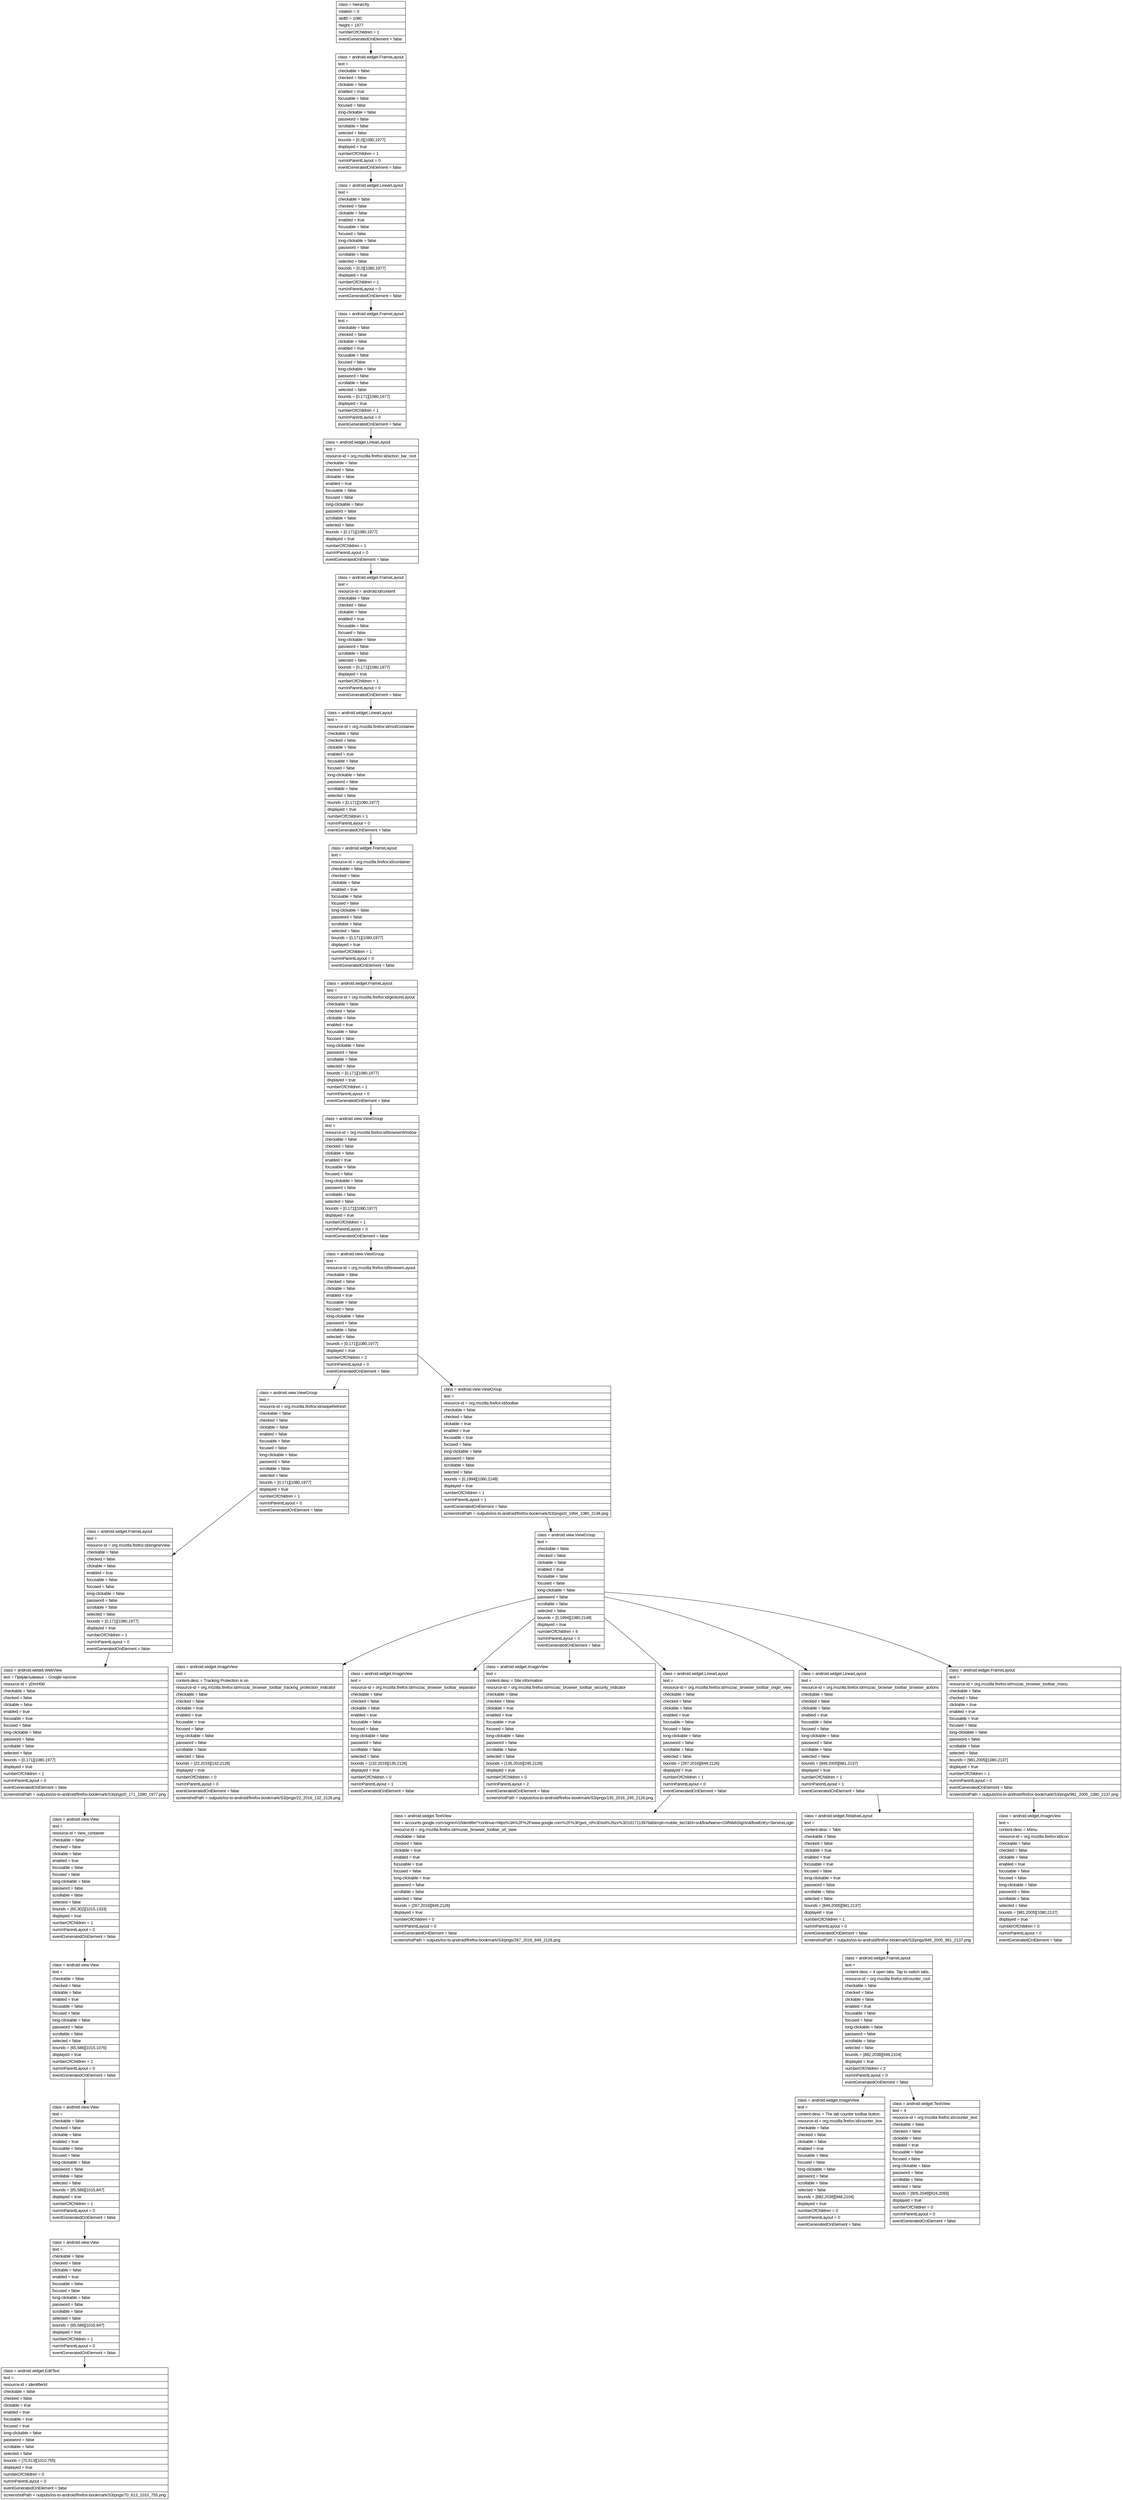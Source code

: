 digraph Layout {

	node [shape=record fontname=Arial];

	0	[label="{class = hierarchy\l|rotation = 0\l|width = 1080\l|height = 1977\l|numberOfChildren = 1\l|eventGeneratedOnElement = false \l}"]
	1	[label="{class = android.widget.FrameLayout\l|text = \l|checkable = false\l|checked = false\l|clickable = false\l|enabled = true\l|focusable = false\l|focused = false\l|long-clickable = false\l|password = false\l|scrollable = false\l|selected = false\l|bounds = [0,0][1080,1977]\l|displayed = true\l|numberOfChildren = 1\l|numInParentLayout = 0\l|eventGeneratedOnElement = false \l}"]
	2	[label="{class = android.widget.LinearLayout\l|text = \l|checkable = false\l|checked = false\l|clickable = false\l|enabled = true\l|focusable = false\l|focused = false\l|long-clickable = false\l|password = false\l|scrollable = false\l|selected = false\l|bounds = [0,0][1080,1977]\l|displayed = true\l|numberOfChildren = 1\l|numInParentLayout = 0\l|eventGeneratedOnElement = false \l}"]
	3	[label="{class = android.widget.FrameLayout\l|text = \l|checkable = false\l|checked = false\l|clickable = false\l|enabled = true\l|focusable = false\l|focused = false\l|long-clickable = false\l|password = false\l|scrollable = false\l|selected = false\l|bounds = [0,171][1080,1977]\l|displayed = true\l|numberOfChildren = 1\l|numInParentLayout = 0\l|eventGeneratedOnElement = false \l}"]
	4	[label="{class = android.widget.LinearLayout\l|text = \l|resource-id = org.mozilla.firefox:id/action_bar_root\l|checkable = false\l|checked = false\l|clickable = false\l|enabled = true\l|focusable = false\l|focused = false\l|long-clickable = false\l|password = false\l|scrollable = false\l|selected = false\l|bounds = [0,171][1080,1977]\l|displayed = true\l|numberOfChildren = 1\l|numInParentLayout = 0\l|eventGeneratedOnElement = false \l}"]
	5	[label="{class = android.widget.FrameLayout\l|text = \l|resource-id = android:id/content\l|checkable = false\l|checked = false\l|clickable = false\l|enabled = true\l|focusable = false\l|focused = false\l|long-clickable = false\l|password = false\l|scrollable = false\l|selected = false\l|bounds = [0,171][1080,1977]\l|displayed = true\l|numberOfChildren = 1\l|numInParentLayout = 0\l|eventGeneratedOnElement = false \l}"]
	6	[label="{class = android.widget.LinearLayout\l|text = \l|resource-id = org.mozilla.firefox:id/rootContainer\l|checkable = false\l|checked = false\l|clickable = false\l|enabled = true\l|focusable = false\l|focused = false\l|long-clickable = false\l|password = false\l|scrollable = false\l|selected = false\l|bounds = [0,171][1080,1977]\l|displayed = true\l|numberOfChildren = 1\l|numInParentLayout = 0\l|eventGeneratedOnElement = false \l}"]
	7	[label="{class = android.widget.FrameLayout\l|text = \l|resource-id = org.mozilla.firefox:id/container\l|checkable = false\l|checked = false\l|clickable = false\l|enabled = true\l|focusable = false\l|focused = false\l|long-clickable = false\l|password = false\l|scrollable = false\l|selected = false\l|bounds = [0,171][1080,1977]\l|displayed = true\l|numberOfChildren = 1\l|numInParentLayout = 0\l|eventGeneratedOnElement = false \l}"]
	8	[label="{class = android.widget.FrameLayout\l|text = \l|resource-id = org.mozilla.firefox:id/gestureLayout\l|checkable = false\l|checked = false\l|clickable = false\l|enabled = true\l|focusable = false\l|focused = false\l|long-clickable = false\l|password = false\l|scrollable = false\l|selected = false\l|bounds = [0,171][1080,1977]\l|displayed = true\l|numberOfChildren = 1\l|numInParentLayout = 0\l|eventGeneratedOnElement = false \l}"]
	9	[label="{class = android.view.ViewGroup\l|text = \l|resource-id = org.mozilla.firefox:id/browserWindow\l|checkable = false\l|checked = false\l|clickable = false\l|enabled = true\l|focusable = false\l|focused = false\l|long-clickable = false\l|password = false\l|scrollable = false\l|selected = false\l|bounds = [0,171][1080,1977]\l|displayed = true\l|numberOfChildren = 1\l|numInParentLayout = 0\l|eventGeneratedOnElement = false \l}"]
	10	[label="{class = android.view.ViewGroup\l|text = \l|resource-id = org.mozilla.firefox:id/browserLayout\l|checkable = false\l|checked = false\l|clickable = false\l|enabled = true\l|focusable = false\l|focused = false\l|long-clickable = false\l|password = false\l|scrollable = false\l|selected = false\l|bounds = [0,171][1080,1977]\l|displayed = true\l|numberOfChildren = 2\l|numInParentLayout = 0\l|eventGeneratedOnElement = false \l}"]
	11	[label="{class = android.view.ViewGroup\l|text = \l|resource-id = org.mozilla.firefox:id/swipeRefresh\l|checkable = false\l|checked = false\l|clickable = false\l|enabled = false\l|focusable = false\l|focused = false\l|long-clickable = false\l|password = false\l|scrollable = false\l|selected = false\l|bounds = [0,171][1080,1977]\l|displayed = true\l|numberOfChildren = 1\l|numInParentLayout = 0\l|eventGeneratedOnElement = false \l}"]
	12	[label="{class = android.view.ViewGroup\l|text = \l|resource-id = org.mozilla.firefox:id/toolbar\l|checkable = false\l|checked = false\l|clickable = true\l|enabled = true\l|focusable = true\l|focused = false\l|long-clickable = false\l|password = false\l|scrollable = false\l|selected = false\l|bounds = [0,1994][1080,2148]\l|displayed = true\l|numberOfChildren = 1\l|numInParentLayout = 1\l|eventGeneratedOnElement = false \l|screenshotPath = outputs/ios-to-android/firefox-bookmark/S3/pngs/0_1994_1080_2148.png\l}"]
	13	[label="{class = android.widget.FrameLayout\l|text = \l|resource-id = org.mozilla.firefox:id/engineView\l|checkable = false\l|checked = false\l|clickable = false\l|enabled = true\l|focusable = false\l|focused = false\l|long-clickable = false\l|password = false\l|scrollable = false\l|selected = false\l|bounds = [0,171][1080,1977]\l|displayed = true\l|numberOfChildren = 1\l|numInParentLayout = 0\l|eventGeneratedOnElement = false \l}"]
	14	[label="{class = android.view.ViewGroup\l|text = \l|checkable = false\l|checked = false\l|clickable = false\l|enabled = true\l|focusable = false\l|focused = false\l|long-clickable = false\l|password = false\l|scrollable = false\l|selected = false\l|bounds = [0,1994][1080,2148]\l|displayed = true\l|numberOfChildren = 6\l|numInParentLayout = 0\l|eventGeneratedOnElement = false \l}"]
	15	[label="{class = android.webkit.WebView\l|text = Пријављивање – Google налози\l|resource-id = yDmH0d\l|checkable = false\l|checked = false\l|clickable = false\l|enabled = true\l|focusable = true\l|focused = false\l|long-clickable = false\l|password = false\l|scrollable = false\l|selected = false\l|bounds = [0,171][1080,1977]\l|displayed = true\l|numberOfChildren = 1\l|numInParentLayout = 0\l|eventGeneratedOnElement = false \l|screenshotPath = outputs/ios-to-android/firefox-bookmark/S3/pngs/0_171_1080_1977.png\l}"]
	16	[label="{class = android.widget.ImageView\l|text = \l|content-desc = Tracking Protection is on\l|resource-id = org.mozilla.firefox:id/mozac_browser_toolbar_tracking_protection_indicator\l|checkable = false\l|checked = false\l|clickable = true\l|enabled = true\l|focusable = true\l|focused = false\l|long-clickable = false\l|password = false\l|scrollable = false\l|selected = false\l|bounds = [22,2016][132,2126]\l|displayed = true\l|numberOfChildren = 0\l|numInParentLayout = 0\l|eventGeneratedOnElement = false \l|screenshotPath = outputs/ios-to-android/firefox-bookmark/S3/pngs/22_2016_132_2126.png\l}"]
	17	[label="{class = android.widget.ImageView\l|text = \l|resource-id = org.mozilla.firefox:id/mozac_browser_toolbar_separator\l|checkable = false\l|checked = false\l|clickable = false\l|enabled = true\l|focusable = false\l|focused = false\l|long-clickable = false\l|password = false\l|scrollable = false\l|selected = false\l|bounds = [132,2016][135,2126]\l|displayed = true\l|numberOfChildren = 0\l|numInParentLayout = 1\l|eventGeneratedOnElement = false \l}"]
	18	[label="{class = android.widget.ImageView\l|text = \l|content-desc = Site information\l|resource-id = org.mozilla.firefox:id/mozac_browser_toolbar_security_indicator\l|checkable = false\l|checked = false\l|clickable = true\l|enabled = true\l|focusable = true\l|focused = false\l|long-clickable = false\l|password = false\l|scrollable = false\l|selected = false\l|bounds = [135,2016][245,2126]\l|displayed = true\l|numberOfChildren = 0\l|numInParentLayout = 2\l|eventGeneratedOnElement = false \l|screenshotPath = outputs/ios-to-android/firefox-bookmark/S3/pngs/135_2016_245_2126.png\l}"]
	19	[label="{class = android.widget.LinearLayout\l|text = \l|resource-id = org.mozilla.firefox:id/mozac_browser_toolbar_origin_view\l|checkable = false\l|checked = false\l|clickable = false\l|enabled = true\l|focusable = false\l|focused = false\l|long-clickable = false\l|password = false\l|scrollable = false\l|selected = false\l|bounds = [267,2016][849,2126]\l|displayed = true\l|numberOfChildren = 1\l|numInParentLayout = 0\l|eventGeneratedOnElement = false \l}"]
	20	[label="{class = android.widget.LinearLayout\l|text = \l|resource-id = org.mozilla.firefox:id/mozac_browser_toolbar_browser_actions\l|checkable = false\l|checked = false\l|clickable = false\l|enabled = true\l|focusable = false\l|focused = false\l|long-clickable = false\l|password = false\l|scrollable = false\l|selected = false\l|bounds = [849,2005][981,2137]\l|displayed = true\l|numberOfChildren = 1\l|numInParentLayout = 1\l|eventGeneratedOnElement = false \l}"]
	21	[label="{class = android.widget.FrameLayout\l|text = \l|resource-id = org.mozilla.firefox:id/mozac_browser_toolbar_menu\l|checkable = false\l|checked = false\l|clickable = true\l|enabled = true\l|focusable = true\l|focused = false\l|long-clickable = false\l|password = false\l|scrollable = false\l|selected = false\l|bounds = [981,2005][1080,2137]\l|displayed = true\l|numberOfChildren = 1\l|numInParentLayout = 0\l|eventGeneratedOnElement = false \l|screenshotPath = outputs/ios-to-android/firefox-bookmark/S3/pngs/981_2005_1080_2137.png\l}"]
	22	[label="{class = android.view.View\l|text = \l|resource-id = view_container\l|checkable = false\l|checked = false\l|clickable = false\l|enabled = true\l|focusable = false\l|focused = false\l|long-clickable = false\l|password = false\l|scrollable = false\l|selected = false\l|bounds = [65,302][1015,1333]\l|displayed = true\l|numberOfChildren = 1\l|numInParentLayout = 0\l|eventGeneratedOnElement = false \l}"]
	23	[label="{class = android.widget.TextView\l|text = accounts.google.com/signin/v2/identifier?continue=https%3A%2F%2Fwww.google.com%2F%3Fgws_rd%3Dssl%26zx%3D1617113976&btmpl=mobile_tier2&hl=sr&flowName=GlifWebSignIn&flowEntry=ServiceLogin\l|resource-id = org.mozilla.firefox:id/mozac_browser_toolbar_url_view\l|checkable = false\l|checked = false\l|clickable = true\l|enabled = true\l|focusable = true\l|focused = false\l|long-clickable = true\l|password = false\l|scrollable = false\l|selected = false\l|bounds = [267,2016][849,2126]\l|displayed = true\l|numberOfChildren = 0\l|numInParentLayout = 0\l|eventGeneratedOnElement = false \l|screenshotPath = outputs/ios-to-android/firefox-bookmark/S3/pngs/267_2016_849_2126.png\l}"]
	24	[label="{class = android.widget.RelativeLayout\l|text = \l|content-desc = Tabs\l|checkable = false\l|checked = false\l|clickable = true\l|enabled = true\l|focusable = true\l|focused = false\l|long-clickable = true\l|password = false\l|scrollable = false\l|selected = false\l|bounds = [849,2005][981,2137]\l|displayed = true\l|numberOfChildren = 1\l|numInParentLayout = 0\l|eventGeneratedOnElement = false \l|screenshotPath = outputs/ios-to-android/firefox-bookmark/S3/pngs/849_2005_981_2137.png\l}"]
	25	[label="{class = android.widget.ImageView\l|text = \l|content-desc = Menu\l|resource-id = org.mozilla.firefox:id/icon\l|checkable = false\l|checked = false\l|clickable = false\l|enabled = true\l|focusable = false\l|focused = false\l|long-clickable = false\l|password = false\l|scrollable = false\l|selected = false\l|bounds = [981,2005][1080,2137]\l|displayed = true\l|numberOfChildren = 0\l|numInParentLayout = 0\l|eventGeneratedOnElement = false \l}"]
	26	[label="{class = android.view.View\l|text = \l|checkable = false\l|checked = false\l|clickable = false\l|enabled = true\l|focusable = false\l|focused = false\l|long-clickable = false\l|password = false\l|scrollable = false\l|selected = false\l|bounds = [65,586][1015,1076]\l|displayed = true\l|numberOfChildren = 1\l|numInParentLayout = 0\l|eventGeneratedOnElement = false \l}"]
	27	[label="{class = android.widget.FrameLayout\l|text = \l|content-desc = 4 open tabs. Tap to switch tabs.\l|resource-id = org.mozilla.firefox:id/counter_root\l|checkable = false\l|checked = false\l|clickable = false\l|enabled = true\l|focusable = false\l|focused = false\l|long-clickable = false\l|password = false\l|scrollable = false\l|selected = false\l|bounds = [882,2038][948,2104]\l|displayed = true\l|numberOfChildren = 2\l|numInParentLayout = 0\l|eventGeneratedOnElement = false \l}"]
	28	[label="{class = android.view.View\l|text = \l|checkable = false\l|checked = false\l|clickable = false\l|enabled = true\l|focusable = false\l|focused = false\l|long-clickable = false\l|password = false\l|scrollable = false\l|selected = false\l|bounds = [65,586][1015,847]\l|displayed = true\l|numberOfChildren = 1\l|numInParentLayout = 0\l|eventGeneratedOnElement = false \l}"]
	29	[label="{class = android.widget.ImageView\l|text = \l|content-desc = The tab counter toolbar button.\l|resource-id = org.mozilla.firefox:id/counter_box\l|checkable = false\l|checked = false\l|clickable = false\l|enabled = true\l|focusable = false\l|focused = false\l|long-clickable = false\l|password = false\l|scrollable = false\l|selected = false\l|bounds = [882,2038][948,2104]\l|displayed = true\l|numberOfChildren = 0\l|numInParentLayout = 0\l|eventGeneratedOnElement = false \l}"]
	30	[label="{class = android.widget.TextView\l|text = 4\l|resource-id = org.mozilla.firefox:id/counter_text\l|checkable = false\l|checked = false\l|clickable = false\l|enabled = true\l|focusable = false\l|focused = false\l|long-clickable = false\l|password = false\l|scrollable = false\l|selected = false\l|bounds = [905,2049][924,2093]\l|displayed = true\l|numberOfChildren = 0\l|numInParentLayout = 0\l|eventGeneratedOnElement = false \l}"]
	31	[label="{class = android.view.View\l|text = \l|checkable = false\l|checked = false\l|clickable = false\l|enabled = true\l|focusable = false\l|focused = false\l|long-clickable = false\l|password = false\l|scrollable = false\l|selected = false\l|bounds = [65,586][1015,847]\l|displayed = true\l|numberOfChildren = 1\l|numInParentLayout = 0\l|eventGeneratedOnElement = false \l}"]
	32	[label="{class = android.widget.EditText\l|text = \l|resource-id = identifierId\l|checkable = false\l|checked = false\l|clickable = true\l|enabled = true\l|focusable = true\l|focused = true\l|long-clickable = false\l|password = false\l|scrollable = false\l|selected = false\l|bounds = [70,613][1010,755]\l|displayed = true\l|numberOfChildren = 0\l|numInParentLayout = 0\l|eventGeneratedOnElement = false \l|screenshotPath = outputs/ios-to-android/firefox-bookmark/S3/pngs/70_613_1010_755.png\l}"]


	0 -> 1
	1 -> 2
	2 -> 3
	3 -> 4
	4 -> 5
	5 -> 6
	6 -> 7
	7 -> 8
	8 -> 9
	9 -> 10
	10 -> 11
	10 -> 12
	11 -> 13
	12 -> 14
	13 -> 15
	14 -> 16
	14 -> 17
	14 -> 18
	14 -> 19
	14 -> 20
	14 -> 21
	15 -> 22
	19 -> 23
	20 -> 24
	21 -> 25
	22 -> 26
	24 -> 27
	26 -> 28
	27 -> 29
	27 -> 30
	28 -> 31
	31 -> 32


}